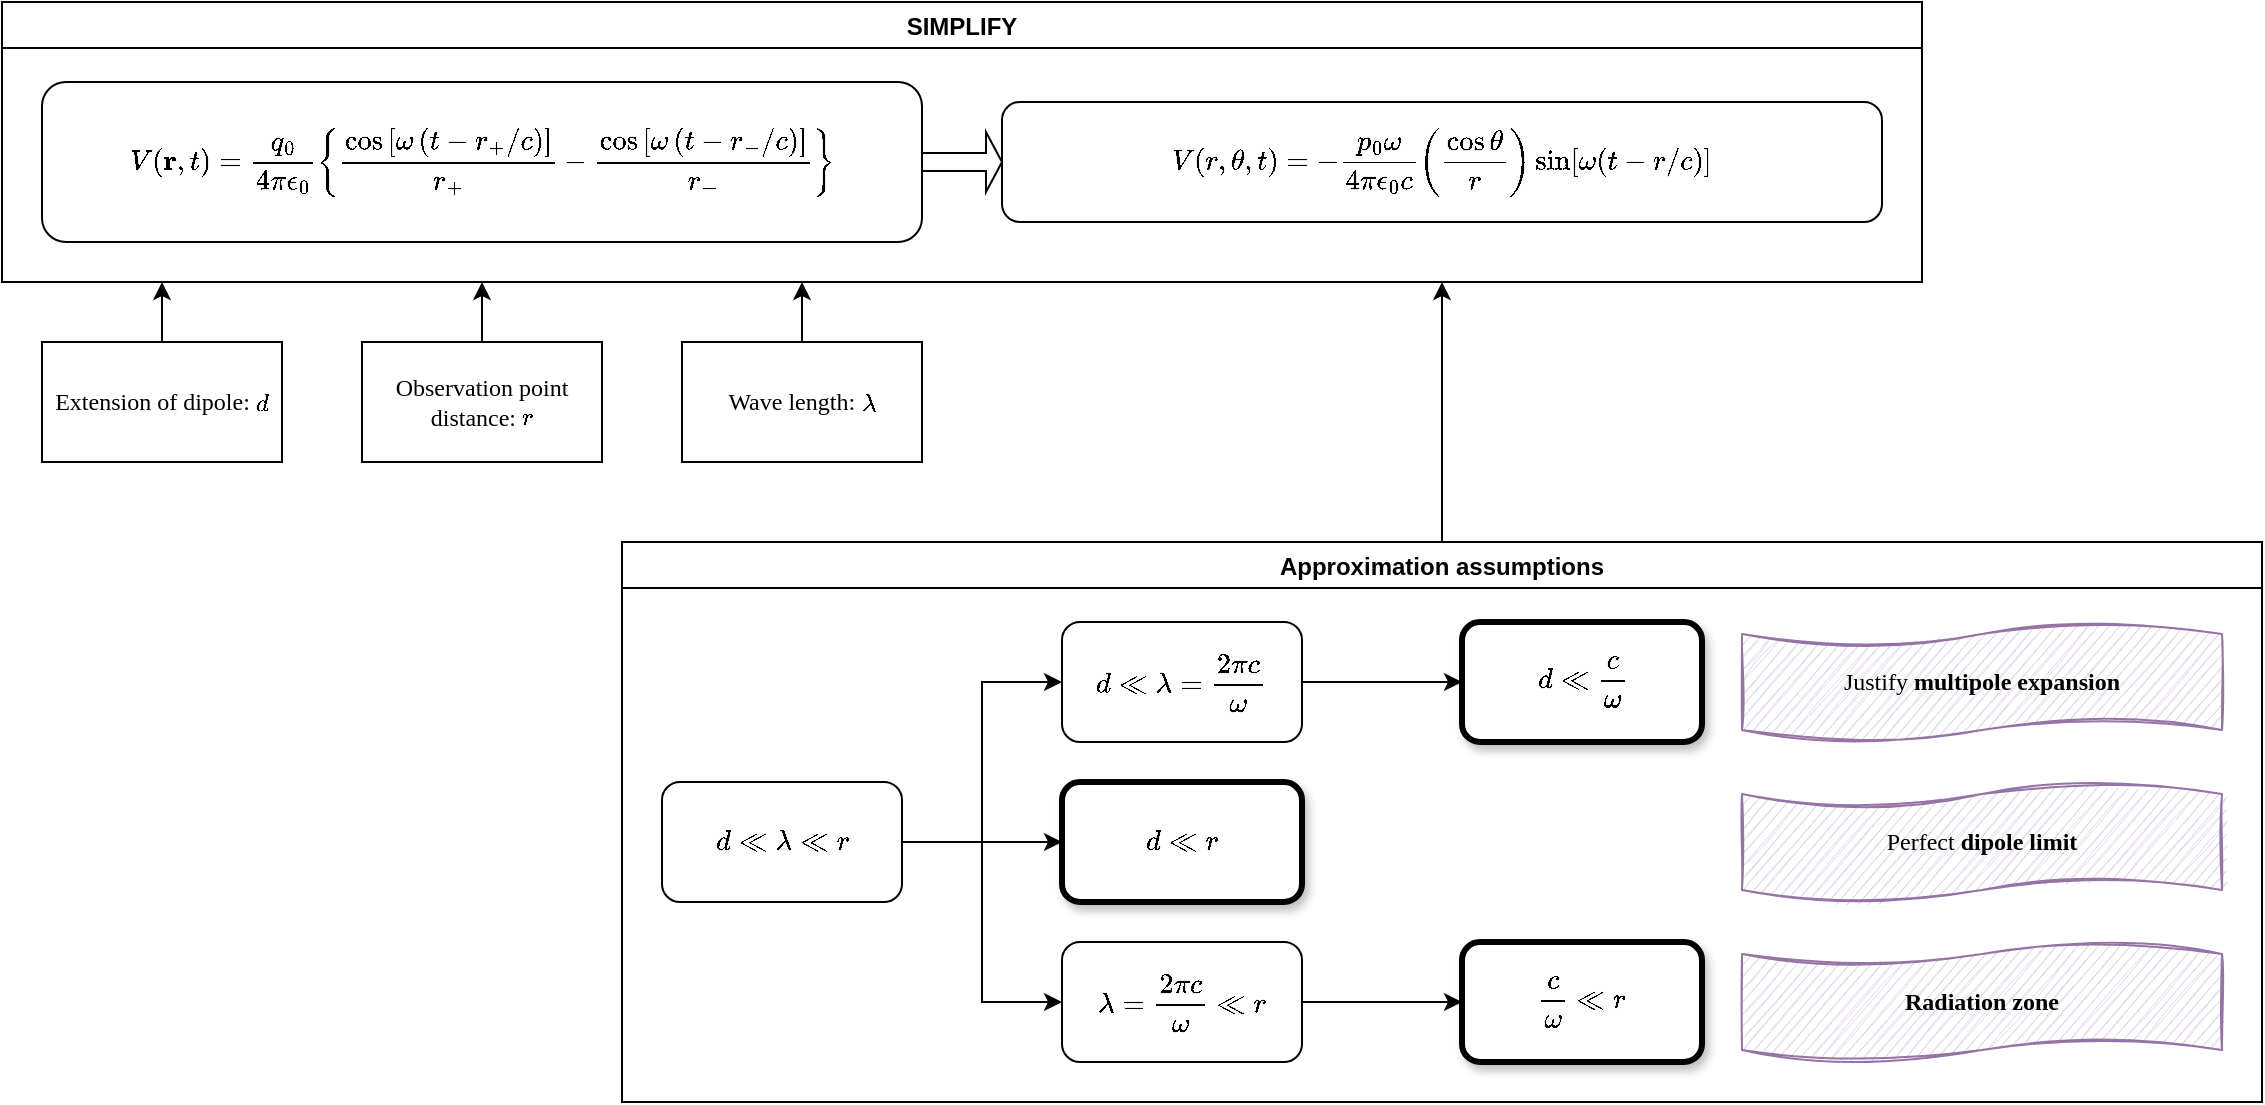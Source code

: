 <mxfile version="14.5.6" type="device"><diagram id="wWrG2yJAUqW_VRqEQ6xg" name="Page-2"><mxGraphModel dx="924" dy="1892" grid="1" gridSize="10" guides="1" tooltips="1" connect="1" arrows="1" fold="1" page="1" pageScale="1" pageWidth="827" pageHeight="1169" math="1" shadow="0"><root><mxCell id="I_7CQKH9LJ7SysNr2g3B-0"/><mxCell id="I_7CQKH9LJ7SysNr2g3B-1" parent="I_7CQKH9LJ7SysNr2g3B-0"/><mxCell id="I_7CQKH9LJ7SysNr2g3B-2" value="" style="edgeStyle=orthogonalEdgeStyle;rounded=0;orthogonalLoop=1;jettySize=auto;html=1;entryX=0;entryY=0.5;entryDx=0;entryDy=0;" parent="I_7CQKH9LJ7SysNr2g3B-1" source="I_7CQKH9LJ7SysNr2g3B-5" target="I_7CQKH9LJ7SysNr2g3B-10" edge="1"><mxGeometry relative="1" as="geometry"><mxPoint x="590" y="190" as="targetPoint"/></mxGeometry></mxCell><mxCell id="I_7CQKH9LJ7SysNr2g3B-3" style="edgeStyle=orthogonalEdgeStyle;rounded=0;orthogonalLoop=1;jettySize=auto;html=1;entryX=0;entryY=0.5;entryDx=0;entryDy=0;" parent="I_7CQKH9LJ7SysNr2g3B-1" source="I_7CQKH9LJ7SysNr2g3B-5" target="I_7CQKH9LJ7SysNr2g3B-9" edge="1"><mxGeometry relative="1" as="geometry"/></mxCell><mxCell id="I_7CQKH9LJ7SysNr2g3B-4" style="edgeStyle=orthogonalEdgeStyle;rounded=0;orthogonalLoop=1;jettySize=auto;html=1;entryX=0;entryY=0.5;entryDx=0;entryDy=0;" parent="I_7CQKH9LJ7SysNr2g3B-1" source="I_7CQKH9LJ7SysNr2g3B-5" target="I_7CQKH9LJ7SysNr2g3B-7" edge="1"><mxGeometry relative="1" as="geometry"/></mxCell><mxCell id="I_7CQKH9LJ7SysNr2g3B-5" value="$$d \ll \lambda \ll r$$" style="rounded=1;whiteSpace=wrap;html=1;shadow=0;sketch=0;" parent="I_7CQKH9LJ7SysNr2g3B-1" vertex="1"><mxGeometry x="390" y="160" width="120" height="60" as="geometry"/></mxCell><mxCell id="I_7CQKH9LJ7SysNr2g3B-6" value="" style="edgeStyle=orthogonalEdgeStyle;rounded=0;orthogonalLoop=1;jettySize=auto;html=1;" parent="I_7CQKH9LJ7SysNr2g3B-1" source="I_7CQKH9LJ7SysNr2g3B-7" target="I_7CQKH9LJ7SysNr2g3B-12" edge="1"><mxGeometry relative="1" as="geometry"/></mxCell><mxCell id="I_7CQKH9LJ7SysNr2g3B-7" value="$$\lambda=\frac{2\pi c}{\omega}\ll r$$" style="whiteSpace=wrap;html=1;rounded=1;shadow=0;sketch=0;" parent="I_7CQKH9LJ7SysNr2g3B-1" vertex="1"><mxGeometry x="590" y="240" width="120" height="60" as="geometry"/></mxCell><mxCell id="I_7CQKH9LJ7SysNr2g3B-8" value="" style="edgeStyle=orthogonalEdgeStyle;rounded=0;orthogonalLoop=1;jettySize=auto;html=1;" parent="I_7CQKH9LJ7SysNr2g3B-1" source="I_7CQKH9LJ7SysNr2g3B-9" target="I_7CQKH9LJ7SysNr2g3B-11" edge="1"><mxGeometry relative="1" as="geometry"/></mxCell><mxCell id="I_7CQKH9LJ7SysNr2g3B-9" value="$$d \ll \lambda=\frac{2\pi c}{\omega}$$" style="whiteSpace=wrap;html=1;rounded=1;shadow=0;sketch=0;" parent="I_7CQKH9LJ7SysNr2g3B-1" vertex="1"><mxGeometry x="590" y="80" width="120" height="60" as="geometry"/></mxCell><mxCell id="I_7CQKH9LJ7SysNr2g3B-10" value="$$d \ll r&lt;br&gt;$$" style="whiteSpace=wrap;html=1;rounded=1;shadow=1;sketch=0;glass=0;strokeWidth=3;backgroundOutline=0;resizeWidth=0;" parent="I_7CQKH9LJ7SysNr2g3B-1" vertex="1"><mxGeometry x="590" y="160" width="120" height="60" as="geometry"/></mxCell><mxCell id="I_7CQKH9LJ7SysNr2g3B-11" value="&lt;span&gt;$$d \ll\frac{c}{\omega}$$&lt;/span&gt;" style="whiteSpace=wrap;html=1;rounded=1;shadow=1;sketch=0;strokeWidth=3;" parent="I_7CQKH9LJ7SysNr2g3B-1" vertex="1"><mxGeometry x="790" y="80" width="120" height="60" as="geometry"/></mxCell><mxCell id="I_7CQKH9LJ7SysNr2g3B-12" value="&lt;span&gt;$$\frac{c}{\omega}\ll r$$&lt;/span&gt;" style="whiteSpace=wrap;html=1;rounded=1;shadow=1;sketch=0;strokeWidth=3;" parent="I_7CQKH9LJ7SysNr2g3B-1" vertex="1"><mxGeometry x="790" y="240" width="120" height="60" as="geometry"/></mxCell><mxCell id="I_7CQKH9LJ7SysNr2g3B-13" style="edgeStyle=orthogonalEdgeStyle;rounded=1;orthogonalLoop=1;jettySize=auto;html=1;entryX=0.75;entryY=1;entryDx=0;entryDy=0;fontFamily=Helvetica;" parent="I_7CQKH9LJ7SysNr2g3B-1" source="I_7CQKH9LJ7SysNr2g3B-14" target="I_7CQKH9LJ7SysNr2g3B-26" edge="1"><mxGeometry relative="1" as="geometry"><Array as="points"><mxPoint x="780" y="40"/><mxPoint x="780" y="40"/></Array></mxGeometry></mxCell><mxCell id="I_7CQKH9LJ7SysNr2g3B-14" value="Approximation assumptions" style="swimlane;shadow=0;glass=0;rounded=0;sketch=0;labelBackgroundColor=none;labelBorderColor=none;fontFamily=Helvetica;" parent="I_7CQKH9LJ7SysNr2g3B-1" vertex="1"><mxGeometry x="370" y="40" width="820" height="280" as="geometry"><mxRectangle x="60" y="40" width="190" height="23" as="alternateBounds"/></mxGeometry></mxCell><mxCell id="I_7CQKH9LJ7SysNr2g3B-15" value="Justify&amp;nbsp;&lt;b&gt;multipole expansion&lt;/b&gt;" style="shape=tape;whiteSpace=wrap;html=1;rounded=0;shadow=0;glass=0;labelBackgroundColor=none;sketch=1;fontFamily=Lucida Console;size=0.2;fillColor=#e1d5e7;strokeColor=#9673a6;" parent="I_7CQKH9LJ7SysNr2g3B-14" vertex="1"><mxGeometry x="560" y="40" width="240" height="60" as="geometry"/></mxCell><mxCell id="I_7CQKH9LJ7SysNr2g3B-16" value="Perfect &lt;b&gt;dipole limit&lt;/b&gt;" style="shape=tape;whiteSpace=wrap;html=1;rounded=0;shadow=0;glass=0;labelBackgroundColor=none;sketch=1;fontFamily=Lucida Console;size=0.2;fillColor=#e1d5e7;strokeColor=#9673a6;" parent="I_7CQKH9LJ7SysNr2g3B-14" vertex="1"><mxGeometry x="560" y="120" width="240" height="60" as="geometry"/></mxCell><mxCell id="I_7CQKH9LJ7SysNr2g3B-17" value="&lt;b&gt;Radiation zone&lt;/b&gt;" style="shape=tape;whiteSpace=wrap;html=1;rounded=0;shadow=0;glass=0;labelBackgroundColor=none;sketch=1;fontFamily=Lucida Console;size=0.2;fillColor=#e1d5e7;strokeColor=#9673a6;" parent="I_7CQKH9LJ7SysNr2g3B-14" vertex="1"><mxGeometry x="560" y="200" width="240" height="60" as="geometry"/></mxCell><mxCell id="I_7CQKH9LJ7SysNr2g3B-18" style="edgeStyle=orthogonalEdgeStyle;rounded=1;orthogonalLoop=1;jettySize=auto;html=1;fontFamily=Helvetica;" parent="I_7CQKH9LJ7SysNr2g3B-1" source="I_7CQKH9LJ7SysNr2g3B-19" edge="1"><mxGeometry relative="1" as="geometry"><mxPoint x="140" y="-90" as="targetPoint"/></mxGeometry></mxCell><mxCell id="I_7CQKH9LJ7SysNr2g3B-19" value="Extension of dipole: \(d\)" style="rounded=0;whiteSpace=wrap;html=1;shadow=0;glass=0;labelBackgroundColor=none;sketch=0;fontFamily=Lucida Console;perimeterSpacing=0;" parent="I_7CQKH9LJ7SysNr2g3B-1" vertex="1"><mxGeometry x="80" y="-60" width="120" height="60" as="geometry"/></mxCell><mxCell id="I_7CQKH9LJ7SysNr2g3B-20" style="edgeStyle=orthogonalEdgeStyle;rounded=1;orthogonalLoop=1;jettySize=auto;html=1;entryX=0.25;entryY=1;entryDx=0;entryDy=0;fontFamily=Helvetica;" parent="I_7CQKH9LJ7SysNr2g3B-1" source="I_7CQKH9LJ7SysNr2g3B-21" target="I_7CQKH9LJ7SysNr2g3B-26" edge="1"><mxGeometry relative="1" as="geometry"/></mxCell><mxCell id="I_7CQKH9LJ7SysNr2g3B-21" value="Observation point distance: \(r\)" style="rounded=0;whiteSpace=wrap;html=1;shadow=0;glass=0;labelBackgroundColor=none;sketch=0;fontFamily=Lucida Console;perimeterSpacing=0;" parent="I_7CQKH9LJ7SysNr2g3B-1" vertex="1"><mxGeometry x="240" y="-60" width="120" height="60" as="geometry"/></mxCell><mxCell id="I_7CQKH9LJ7SysNr2g3B-22" style="edgeStyle=orthogonalEdgeStyle;rounded=1;orthogonalLoop=1;jettySize=auto;html=1;fontFamily=Helvetica;" parent="I_7CQKH9LJ7SysNr2g3B-1" source="I_7CQKH9LJ7SysNr2g3B-23" edge="1"><mxGeometry relative="1" as="geometry"><mxPoint x="460" y="-90" as="targetPoint"/></mxGeometry></mxCell><mxCell id="I_7CQKH9LJ7SysNr2g3B-23" value="Wave length: \(\lambda\)" style="rounded=0;whiteSpace=wrap;html=1;shadow=0;glass=0;labelBackgroundColor=none;sketch=0;fontFamily=Lucida Console;perimeterSpacing=0;" parent="I_7CQKH9LJ7SysNr2g3B-1" vertex="1"><mxGeometry x="400" y="-60" width="120" height="60" as="geometry"/></mxCell><mxCell id="I_7CQKH9LJ7SysNr2g3B-24" value="$$V(\mathbf{r}, t)=\frac{q_{0}&lt;br&gt;}{4 \pi \epsilon_{0}}\left\{\frac{\cos \left[\omega\left(t-r_{+} / c\right)\right]}{r_{+}}-\frac{\cos \left[\omega\left(t-r_{-} / c\right)\right]}{r_{-}}\right\}$$" style="rounded=1;whiteSpace=wrap;html=1;" parent="I_7CQKH9LJ7SysNr2g3B-1" vertex="1"><mxGeometry x="80" y="-190" width="440" height="80" as="geometry"/></mxCell><mxCell id="I_7CQKH9LJ7SysNr2g3B-25" value="$$V(r, \theta, t)=-\frac{p_{0} \omega}{4 \pi \epsilon_{0} c}\left(\frac{\cos \theta}{r}\right) \sin [\omega(t-r / c)]$$" style="rounded=1;whiteSpace=wrap;html=1;shadow=0;sketch=0;" parent="I_7CQKH9LJ7SysNr2g3B-1" vertex="1"><mxGeometry x="560" y="-180" width="440" height="60" as="geometry"/></mxCell><mxCell id="I_7CQKH9LJ7SysNr2g3B-26" value="SIMPLIFY" style="swimlane;rounded=0;shadow=0;glass=0;labelBackgroundColor=none;sketch=0;gradientColor=none;fontFamily=Helvetica;html=0;" parent="I_7CQKH9LJ7SysNr2g3B-1" vertex="1"><mxGeometry x="60" y="-230" width="960" height="140" as="geometry"/></mxCell><mxCell id="I_7CQKH9LJ7SysNr2g3B-27" value="" style="shape=singleArrow;whiteSpace=wrap;html=1;rounded=0;shadow=0;glass=0;labelBackgroundColor=none;sketch=0;gradientColor=none;fontFamily=Helvetica;" parent="I_7CQKH9LJ7SysNr2g3B-26" vertex="1"><mxGeometry x="460" y="65" width="40" height="30" as="geometry"/></mxCell></root></mxGraphModel></diagram></mxfile>